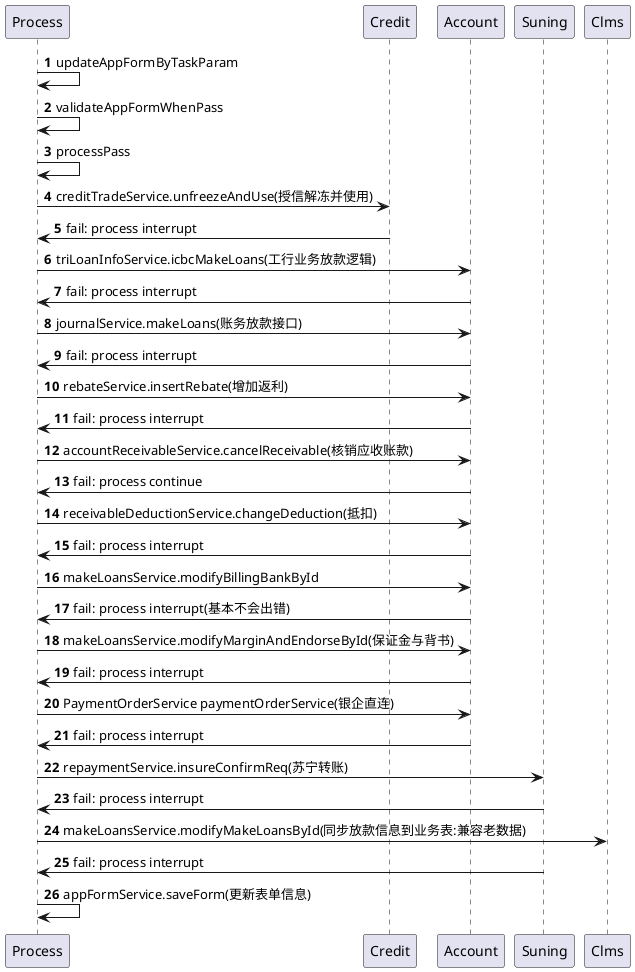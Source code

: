 @startuml
'https://plantuml.com/sequence-diagram

autonumber

Process -> Process: updateAppFormByTaskParam
Process -> Process: validateAppFormWhenPass
Process -> Process: processPass
Process -> Credit: creditTradeService.unfreezeAndUse(授信解冻并使用)
Credit -> Process: fail: process interrupt
Process -> Account: triLoanInfoService.icbcMakeLoans(工行业务放款逻辑)
Account -> Process: fail: process interrupt
Process -> Account: journalService.makeLoans(账务放款接口)
Account -> Process: fail: process interrupt
Process -> Account: rebateService.insertRebate(增加返利)
Account -> Process: fail: process interrupt
Process -> Account: accountReceivableService.cancelReceivable(核销应收账款)
Account -> Process: fail: process continue
Process -> Account: receivableDeductionService.changeDeduction(抵扣)
Account -> Process: fail: process interrupt
Process -> Account: makeLoansService.modifyBillingBankById
Account -> Process: fail: process interrupt(基本不会出错)
Process -> Account: makeLoansService.modifyMarginAndEndorseById(保证金与背书)
Account -> Process: fail: process interrupt
Process -> Account: PaymentOrderService paymentOrderService(银企直连)
Account -> Process: fail: process interrupt
Process -> Suning: repaymentService.insureConfirmReq(苏宁转账)
Suning -> Process: fail: process interrupt
Process -> Clms: makeLoansService.modifyMakeLoansById(同步放款信息到业务表:兼容老数据)
Suning -> Process: fail: process interrupt
Process -> Process: appFormService.saveForm(更新表单信息)
@enduml